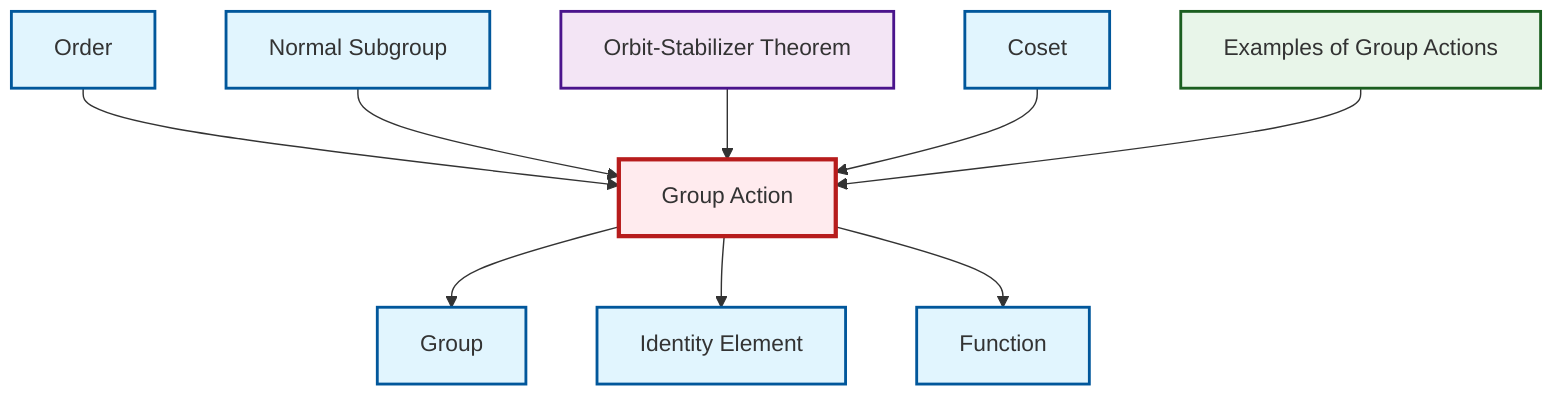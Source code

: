 graph TD
    classDef definition fill:#e1f5fe,stroke:#01579b,stroke-width:2px
    classDef theorem fill:#f3e5f5,stroke:#4a148c,stroke-width:2px
    classDef axiom fill:#fff3e0,stroke:#e65100,stroke-width:2px
    classDef example fill:#e8f5e9,stroke:#1b5e20,stroke-width:2px
    classDef current fill:#ffebee,stroke:#b71c1c,stroke-width:3px
    thm-orbit-stabilizer["Orbit-Stabilizer Theorem"]:::theorem
    def-function["Function"]:::definition
    def-coset["Coset"]:::definition
    def-normal-subgroup["Normal Subgroup"]:::definition
    def-group-action["Group Action"]:::definition
    def-group["Group"]:::definition
    def-identity-element["Identity Element"]:::definition
    ex-group-action-examples["Examples of Group Actions"]:::example
    def-order["Order"]:::definition
    def-order --> def-group-action
    def-normal-subgroup --> def-group-action
    thm-orbit-stabilizer --> def-group-action
    def-coset --> def-group-action
    ex-group-action-examples --> def-group-action
    def-group-action --> def-group
    def-group-action --> def-identity-element
    def-group-action --> def-function
    class def-group-action current